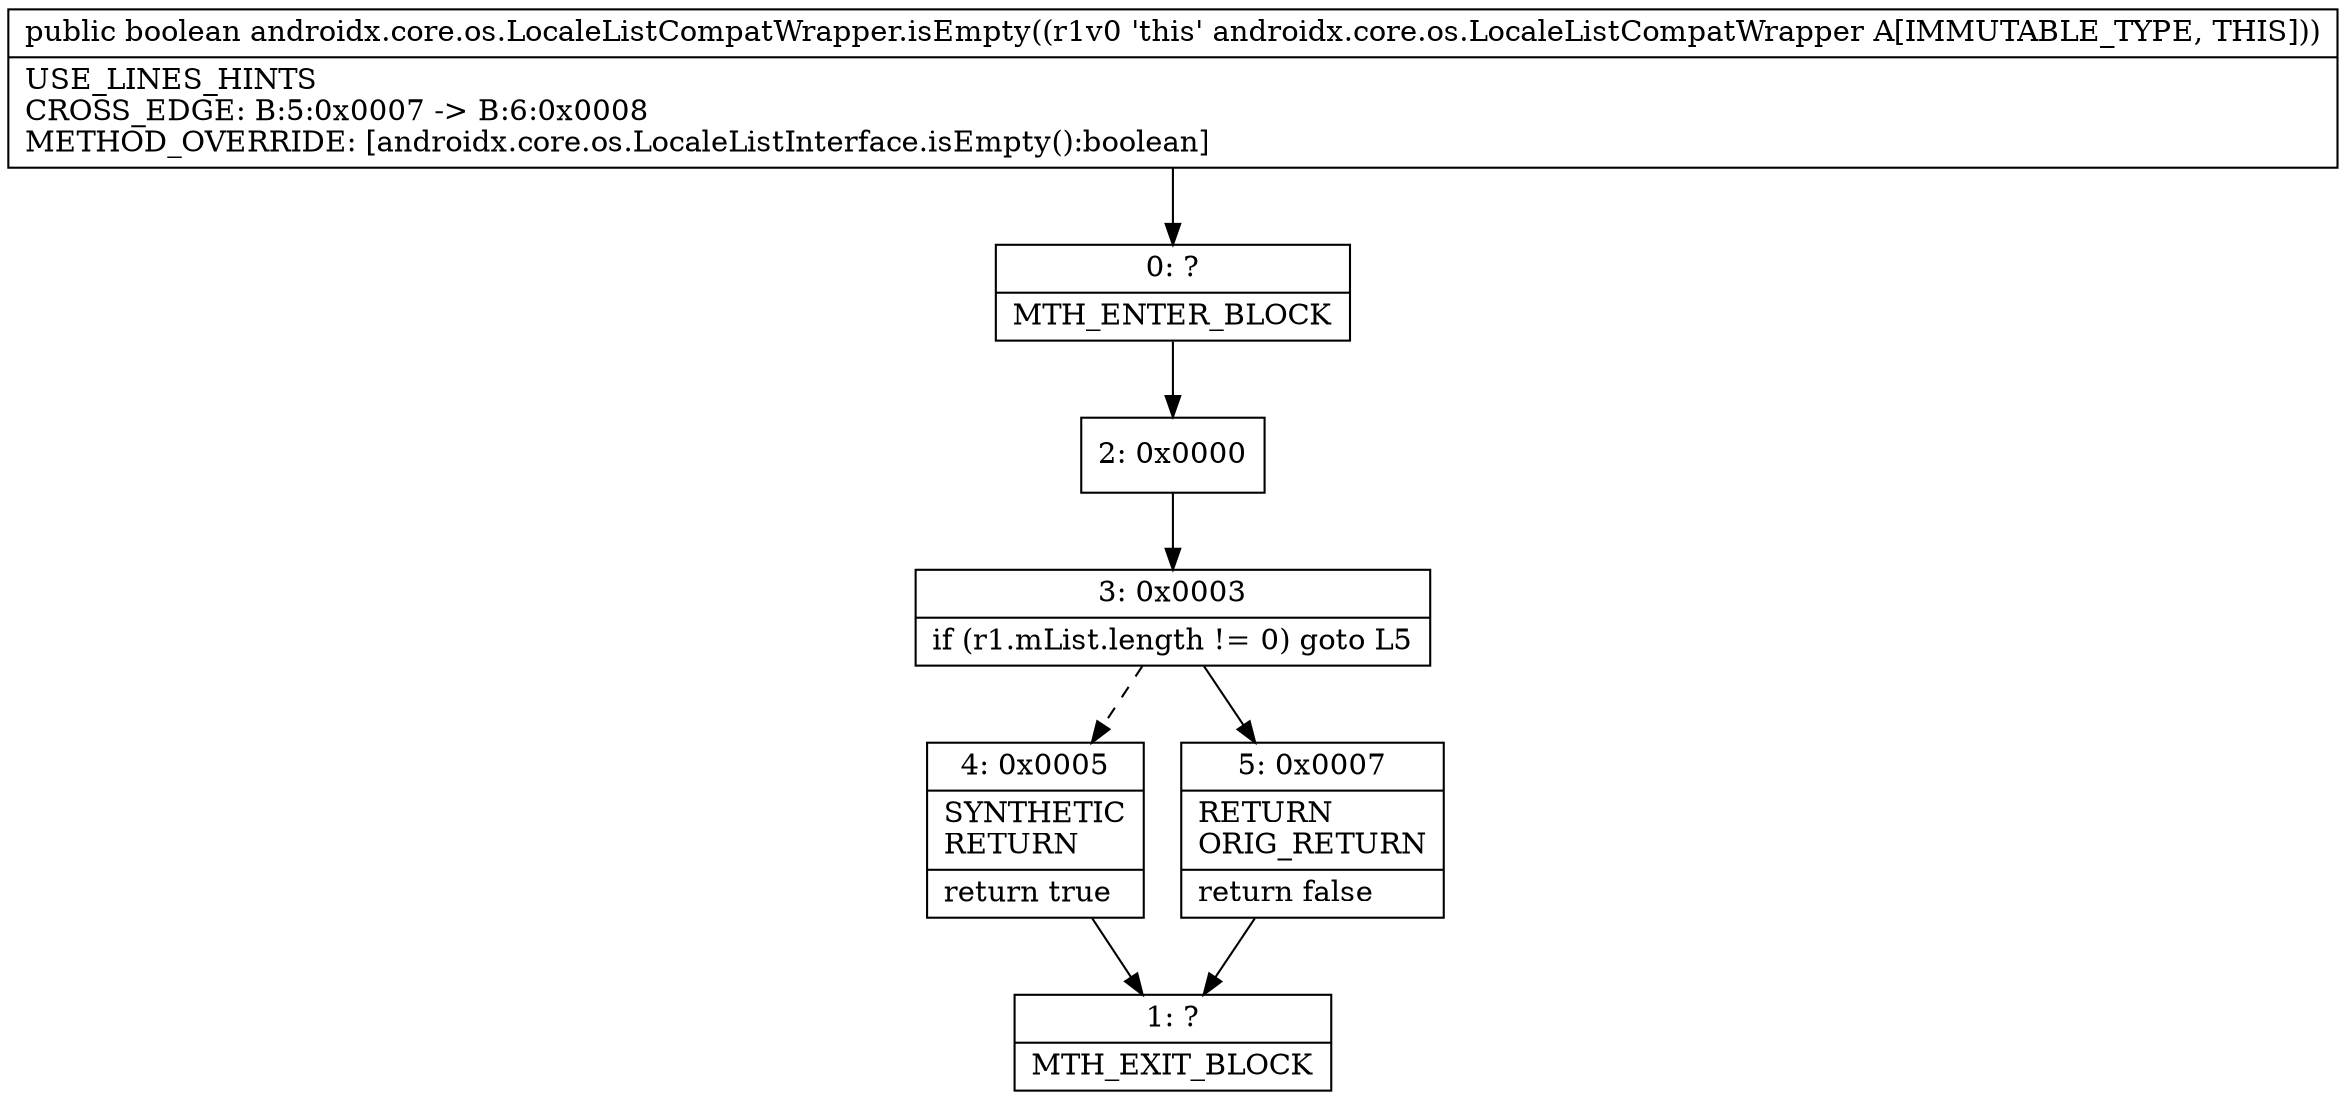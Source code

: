 digraph "CFG forandroidx.core.os.LocaleListCompatWrapper.isEmpty()Z" {
Node_0 [shape=record,label="{0\:\ ?|MTH_ENTER_BLOCK\l}"];
Node_2 [shape=record,label="{2\:\ 0x0000}"];
Node_3 [shape=record,label="{3\:\ 0x0003|if (r1.mList.length != 0) goto L5\l}"];
Node_4 [shape=record,label="{4\:\ 0x0005|SYNTHETIC\lRETURN\l|return true\l}"];
Node_1 [shape=record,label="{1\:\ ?|MTH_EXIT_BLOCK\l}"];
Node_5 [shape=record,label="{5\:\ 0x0007|RETURN\lORIG_RETURN\l|return false\l}"];
MethodNode[shape=record,label="{public boolean androidx.core.os.LocaleListCompatWrapper.isEmpty((r1v0 'this' androidx.core.os.LocaleListCompatWrapper A[IMMUTABLE_TYPE, THIS]))  | USE_LINES_HINTS\lCROSS_EDGE: B:5:0x0007 \-\> B:6:0x0008\lMETHOD_OVERRIDE: [androidx.core.os.LocaleListInterface.isEmpty():boolean]\l}"];
MethodNode -> Node_0;Node_0 -> Node_2;
Node_2 -> Node_3;
Node_3 -> Node_4[style=dashed];
Node_3 -> Node_5;
Node_4 -> Node_1;
Node_5 -> Node_1;
}


